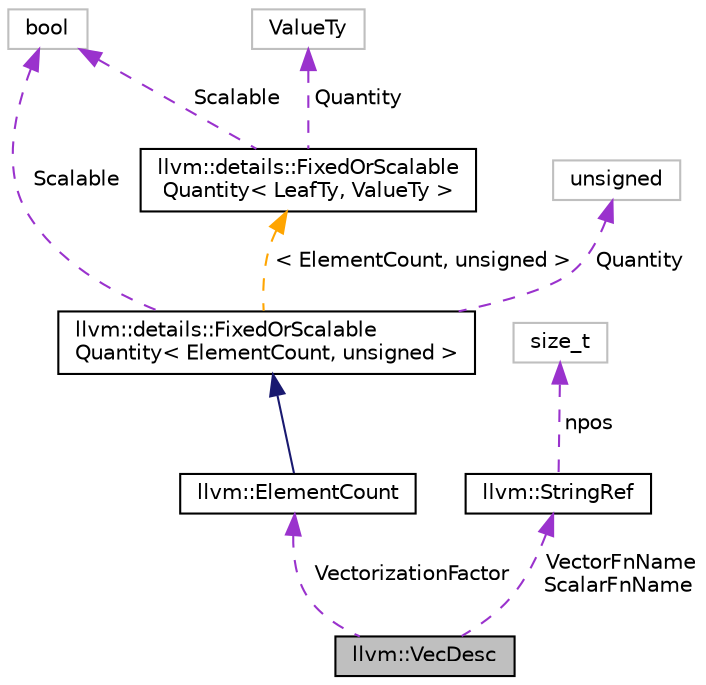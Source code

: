 digraph "llvm::VecDesc"
{
 // LATEX_PDF_SIZE
  bgcolor="transparent";
  edge [fontname="Helvetica",fontsize="10",labelfontname="Helvetica",labelfontsize="10"];
  node [fontname="Helvetica",fontsize="10",shape=record];
  Node1 [label="llvm::VecDesc",height=0.2,width=0.4,color="black", fillcolor="grey75", style="filled", fontcolor="black",tooltip="Describes a possible vectorization of a function."];
  Node2 -> Node1 [dir="back",color="darkorchid3",fontsize="10",style="dashed",label=" VectorizationFactor" ,fontname="Helvetica"];
  Node2 [label="llvm::ElementCount",height=0.2,width=0.4,color="black",URL="$classllvm_1_1ElementCount.html",tooltip=" "];
  Node3 -> Node2 [dir="back",color="midnightblue",fontsize="10",style="solid",fontname="Helvetica"];
  Node3 [label="llvm::details::FixedOrScalable\lQuantity\< ElementCount, unsigned \>",height=0.2,width=0.4,color="black",URL="$classllvm_1_1details_1_1FixedOrScalableQuantity.html",tooltip=" "];
  Node4 -> Node3 [dir="back",color="darkorchid3",fontsize="10",style="dashed",label=" Scalable" ,fontname="Helvetica"];
  Node4 [label="bool",height=0.2,width=0.4,color="grey75",tooltip=" "];
  Node5 -> Node3 [dir="back",color="darkorchid3",fontsize="10",style="dashed",label=" Quantity" ,fontname="Helvetica"];
  Node5 [label="unsigned",height=0.2,width=0.4,color="grey75",tooltip=" "];
  Node6 -> Node3 [dir="back",color="orange",fontsize="10",style="dashed",label=" \< ElementCount, unsigned \>" ,fontname="Helvetica"];
  Node6 [label="llvm::details::FixedOrScalable\lQuantity\< LeafTy, ValueTy \>",height=0.2,width=0.4,color="black",URL="$classllvm_1_1details_1_1FixedOrScalableQuantity.html",tooltip=" "];
  Node7 -> Node6 [dir="back",color="darkorchid3",fontsize="10",style="dashed",label=" Quantity" ,fontname="Helvetica"];
  Node7 [label="ValueTy",height=0.2,width=0.4,color="grey75",tooltip=" "];
  Node4 -> Node6 [dir="back",color="darkorchid3",fontsize="10",style="dashed",label=" Scalable" ,fontname="Helvetica"];
  Node8 -> Node1 [dir="back",color="darkorchid3",fontsize="10",style="dashed",label=" VectorFnName\nScalarFnName" ,fontname="Helvetica"];
  Node8 [label="llvm::StringRef",height=0.2,width=0.4,color="black",URL="$classllvm_1_1StringRef.html",tooltip="StringRef - Represent a constant reference to a string, i.e."];
  Node9 -> Node8 [dir="back",color="darkorchid3",fontsize="10",style="dashed",label=" npos" ,fontname="Helvetica"];
  Node9 [label="size_t",height=0.2,width=0.4,color="grey75",tooltip=" "];
}
